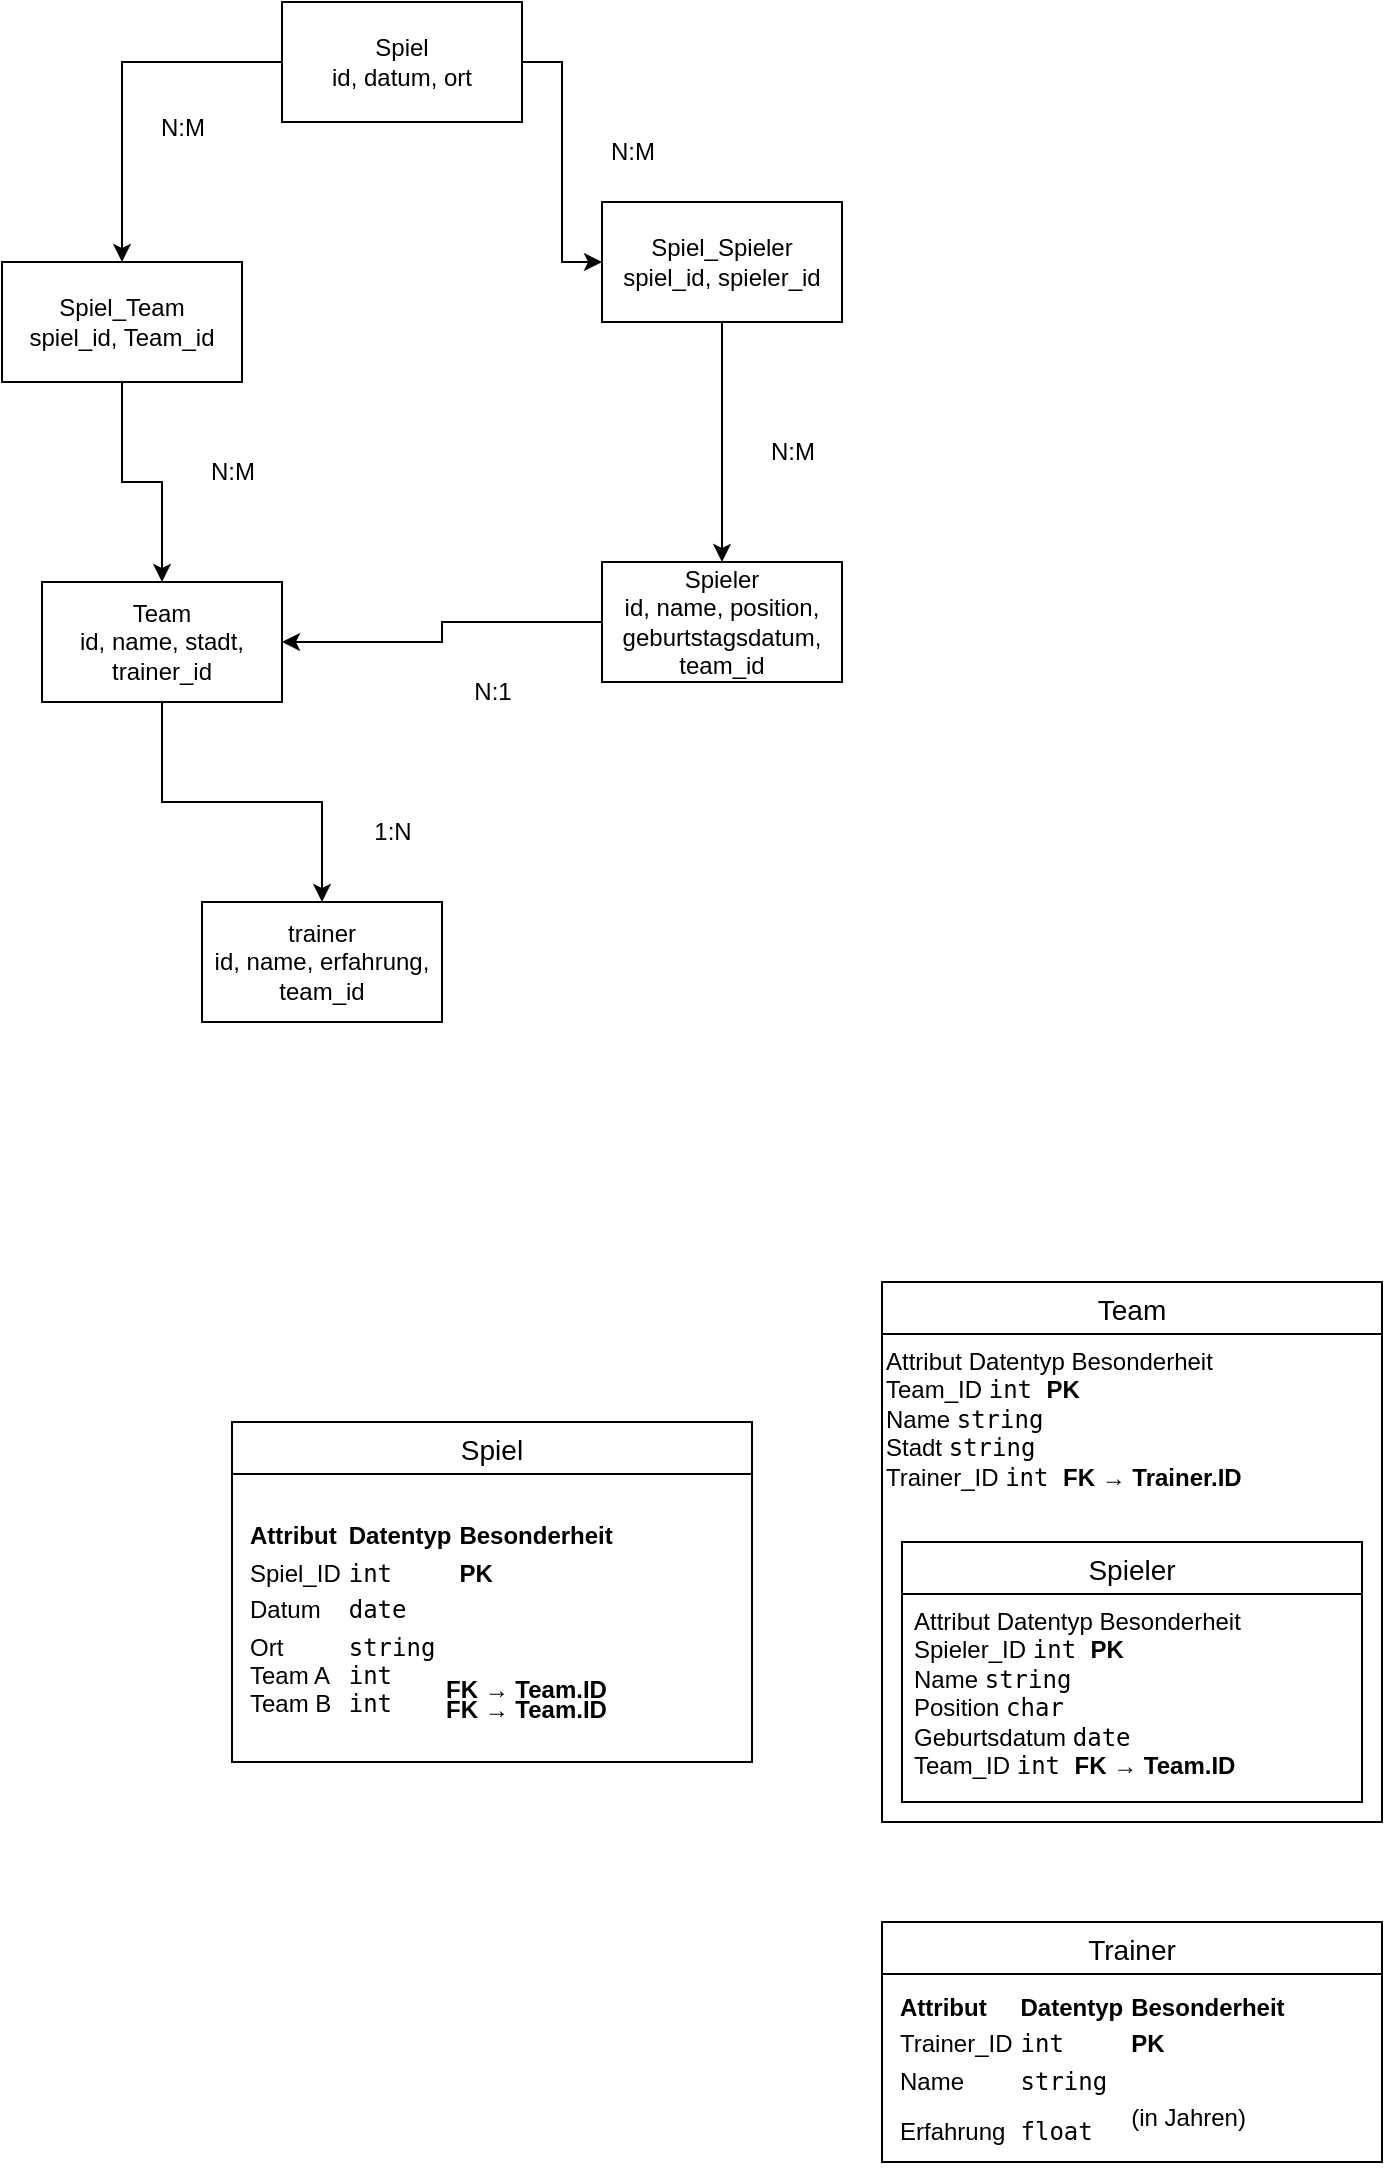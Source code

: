 <mxfile version="26.0.16">
  <diagram name="Seite-1" id="RyP2TP2mbquq_PIOVLge">
    <mxGraphModel dx="985" dy="581" grid="1" gridSize="10" guides="1" tooltips="1" connect="1" arrows="1" fold="1" page="1" pageScale="1" pageWidth="827" pageHeight="1169" math="0" shadow="0">
      <root>
        <mxCell id="0" />
        <mxCell id="1" parent="0" />
        <mxCell id="1W1-7F1AiF6YoNYNXee2-1" value="" style="edgeStyle=orthogonalEdgeStyle;rounded=0;orthogonalLoop=1;jettySize=auto;html=1;" edge="1" parent="1" source="N58Ag7LRtHY7RUleNqqV-1" target="N58Ag7LRtHY7RUleNqqV-2">
          <mxGeometry relative="1" as="geometry" />
        </mxCell>
        <mxCell id="1W1-7F1AiF6YoNYNXee2-4" style="edgeStyle=orthogonalEdgeStyle;rounded=0;orthogonalLoop=1;jettySize=auto;html=1;entryX=0;entryY=0.5;entryDx=0;entryDy=0;" edge="1" parent="1" source="N58Ag7LRtHY7RUleNqqV-1" target="N58Ag7LRtHY7RUleNqqV-5">
          <mxGeometry relative="1" as="geometry" />
        </mxCell>
        <mxCell id="N58Ag7LRtHY7RUleNqqV-1" value="Spiel&lt;div&gt;id, datum, ort&lt;/div&gt;" style="rounded=0;whiteSpace=wrap;html=1;" parent="1" vertex="1">
          <mxGeometry x="180" y="30" width="120" height="60" as="geometry" />
        </mxCell>
        <mxCell id="1W1-7F1AiF6YoNYNXee2-2" value="" style="edgeStyle=orthogonalEdgeStyle;rounded=0;orthogonalLoop=1;jettySize=auto;html=1;" edge="1" parent="1" source="N58Ag7LRtHY7RUleNqqV-2" target="N58Ag7LRtHY7RUleNqqV-3">
          <mxGeometry relative="1" as="geometry" />
        </mxCell>
        <mxCell id="N58Ag7LRtHY7RUleNqqV-2" value="Spiel_Team&lt;div&gt;spiel_id, Team_id&lt;/div&gt;" style="rounded=0;whiteSpace=wrap;html=1;" parent="1" vertex="1">
          <mxGeometry x="40" y="160" width="120" height="60" as="geometry" />
        </mxCell>
        <mxCell id="1W1-7F1AiF6YoNYNXee2-3" value="" style="edgeStyle=orthogonalEdgeStyle;rounded=0;orthogonalLoop=1;jettySize=auto;html=1;" edge="1" parent="1" source="N58Ag7LRtHY7RUleNqqV-3" target="N58Ag7LRtHY7RUleNqqV-4">
          <mxGeometry relative="1" as="geometry" />
        </mxCell>
        <mxCell id="N58Ag7LRtHY7RUleNqqV-3" value="Team&lt;div&gt;id, name, stadt, trainer_id&lt;/div&gt;" style="rounded=0;whiteSpace=wrap;html=1;" parent="1" vertex="1">
          <mxGeometry x="60" y="320" width="120" height="60" as="geometry" />
        </mxCell>
        <mxCell id="N58Ag7LRtHY7RUleNqqV-4" value="trainer&lt;div&gt;id, name, erfahrung, team_id&lt;/div&gt;" style="rounded=0;whiteSpace=wrap;html=1;" parent="1" vertex="1">
          <mxGeometry x="140" y="480" width="120" height="60" as="geometry" />
        </mxCell>
        <mxCell id="1W1-7F1AiF6YoNYNXee2-5" style="edgeStyle=orthogonalEdgeStyle;rounded=0;orthogonalLoop=1;jettySize=auto;html=1;" edge="1" parent="1" source="N58Ag7LRtHY7RUleNqqV-5" target="N58Ag7LRtHY7RUleNqqV-6">
          <mxGeometry relative="1" as="geometry" />
        </mxCell>
        <mxCell id="N58Ag7LRtHY7RUleNqqV-5" value="Spiel_Spieler&lt;div&gt;spiel_id, spieler_id&lt;/div&gt;" style="rounded=0;whiteSpace=wrap;html=1;" parent="1" vertex="1">
          <mxGeometry x="340" y="130" width="120" height="60" as="geometry" />
        </mxCell>
        <mxCell id="1W1-7F1AiF6YoNYNXee2-6" style="edgeStyle=orthogonalEdgeStyle;rounded=0;orthogonalLoop=1;jettySize=auto;html=1;entryX=1;entryY=0.5;entryDx=0;entryDy=0;" edge="1" parent="1" source="N58Ag7LRtHY7RUleNqqV-6" target="N58Ag7LRtHY7RUleNqqV-3">
          <mxGeometry relative="1" as="geometry" />
        </mxCell>
        <mxCell id="N58Ag7LRtHY7RUleNqqV-6" value="Spieler&lt;div&gt;id, name, position, geburtstagsdatum, team_id&lt;/div&gt;" style="rounded=0;whiteSpace=wrap;html=1;" parent="1" vertex="1">
          <mxGeometry x="340" y="310" width="120" height="60" as="geometry" />
        </mxCell>
        <mxCell id="1W1-7F1AiF6YoNYNXee2-7" value="N:M" style="text;html=1;align=center;verticalAlign=middle;resizable=0;points=[];autosize=1;strokeColor=none;fillColor=none;" vertex="1" parent="1">
          <mxGeometry x="105" y="78" width="50" height="30" as="geometry" />
        </mxCell>
        <mxCell id="1W1-7F1AiF6YoNYNXee2-8" value="N:M" style="text;html=1;align=center;verticalAlign=middle;resizable=0;points=[];autosize=1;strokeColor=none;fillColor=none;" vertex="1" parent="1">
          <mxGeometry x="330" y="90" width="50" height="30" as="geometry" />
        </mxCell>
        <mxCell id="1W1-7F1AiF6YoNYNXee2-9" value="N:M" style="text;html=1;align=center;verticalAlign=middle;resizable=0;points=[];autosize=1;strokeColor=none;fillColor=none;" vertex="1" parent="1">
          <mxGeometry x="410" y="240" width="50" height="30" as="geometry" />
        </mxCell>
        <mxCell id="1W1-7F1AiF6YoNYNXee2-10" value="N:1" style="text;html=1;align=center;verticalAlign=middle;resizable=0;points=[];autosize=1;strokeColor=none;fillColor=none;" vertex="1" parent="1">
          <mxGeometry x="265" y="360" width="40" height="30" as="geometry" />
        </mxCell>
        <mxCell id="1W1-7F1AiF6YoNYNXee2-11" value="1:N" style="text;html=1;align=center;verticalAlign=middle;resizable=0;points=[];autosize=1;strokeColor=none;fillColor=none;" vertex="1" parent="1">
          <mxGeometry x="215" y="430" width="40" height="30" as="geometry" />
        </mxCell>
        <mxCell id="1W1-7F1AiF6YoNYNXee2-12" value="N:M" style="text;html=1;align=center;verticalAlign=middle;resizable=0;points=[];autosize=1;strokeColor=none;fillColor=none;" vertex="1" parent="1">
          <mxGeometry x="130" y="250" width="50" height="30" as="geometry" />
        </mxCell>
        <mxCell id="1W1-7F1AiF6YoNYNXee2-55" value="Team" style="swimlane;fontStyle=0;childLayout=stackLayout;horizontal=1;startSize=26;horizontalStack=0;resizeParent=1;resizeParentMax=0;resizeLast=0;collapsible=1;marginBottom=0;align=center;fontSize=14;" vertex="1" parent="1">
          <mxGeometry x="480" y="670" width="250" height="270" as="geometry" />
        </mxCell>
        <mxCell id="1W1-7F1AiF6YoNYNXee2-80" value="Attribut Datentyp Besonderheit&lt;div&gt;Team_ID&amp;nbsp;&lt;code data-end=&quot;1075&quot; data-start=&quot;1070&quot; style=&quot;forced-color-adjust: none;&quot;&gt;int&amp;nbsp;&lt;/code&gt;&lt;strong data-end=&quot;1090&quot; data-start=&quot;1084&quot; style=&quot;forced-color-adjust: none;&quot;&gt;PK&lt;/strong&gt;&lt;/div&gt;&lt;div&gt;Name&amp;nbsp;&lt;code data-end=&quot;1136&quot; data-start=&quot;1128&quot; style=&quot;forced-color-adjust: none;&quot;&gt;string&amp;nbsp;&lt;/code&gt;&lt;/div&gt;&lt;div&gt;Stadt&amp;nbsp;&lt;code style=&quot;background-color: transparent; color: light-dark(rgb(0, 0, 0), rgb(255, 255, 255));&quot; data-end=&quot;1193&quot; data-start=&quot;1185&quot;&gt;string&lt;/code&gt;&lt;/div&gt;&lt;div&gt;&lt;span style=&quot;background-color: transparent; color: light-dark(rgb(0, 0, 0), rgb(255, 255, 255));&quot;&gt;Trainer_ID&amp;nbsp;&lt;/span&gt;&lt;code style=&quot;background-color: transparent; color: light-dark(rgb(0, 0, 0), rgb(255, 255, 255));&quot; data-end=&quot;1247&quot; data-start=&quot;1242&quot;&gt;int&amp;nbsp;&lt;/code&gt;&lt;strong style=&quot;background-color: transparent; color: light-dark(rgb(0, 0, 0), rgb(255, 255, 255));&quot; data-end=&quot;1275&quot; data-start=&quot;1256&quot;&gt;FK → Trainer.ID&lt;/strong&gt;&lt;/div&gt;" style="text;whiteSpace=wrap;html=1;" vertex="1" parent="1W1-7F1AiF6YoNYNXee2-55">
          <mxGeometry y="26" width="250" height="244" as="geometry" />
        </mxCell>
        <mxCell id="1W1-7F1AiF6YoNYNXee2-63" value="Spieler" style="swimlane;fontStyle=0;childLayout=stackLayout;horizontal=1;startSize=26;horizontalStack=0;resizeParent=1;resizeParentMax=0;resizeLast=0;collapsible=1;marginBottom=0;align=center;fontSize=14;" vertex="1" parent="1">
          <mxGeometry x="490" y="800" width="230" height="130" as="geometry" />
        </mxCell>
        <mxCell id="1W1-7F1AiF6YoNYNXee2-64" value="Attribut Datentyp Besonderheit Spieler_ID&amp;nbsp;&lt;code data-end=&quot;649&quot; data-start=&quot;644&quot;&gt;int&amp;nbsp;&lt;/code&gt;&lt;strong data-end=&quot;664&quot; data-start=&quot;658&quot;&gt;PK&lt;/strong&gt;&lt;div&gt;&lt;span style=&quot;background-color: transparent; color: light-dark(rgb(0, 0, 0), rgb(255, 255, 255));&quot;&gt;Name&amp;nbsp;&lt;/span&gt;&lt;code style=&quot;background-color: transparent; color: light-dark(rgb(0, 0, 0), rgb(255, 255, 255));&quot; data-end=&quot;710&quot; data-start=&quot;702&quot;&gt;string&amp;nbsp;&lt;/code&gt;&lt;/div&gt;&lt;div&gt;&lt;span style=&quot;background-color: transparent; color: light-dark(rgb(0, 0, 0), rgb(255, 255, 255));&quot;&gt;Position&amp;nbsp;&lt;/span&gt;&lt;code style=&quot;background-color: transparent; color: light-dark(rgb(0, 0, 0), rgb(255, 255, 255));&quot; data-end=&quot;765&quot; data-start=&quot;759&quot;&gt;char&lt;/code&gt;&lt;/div&gt;&lt;div&gt;&lt;span style=&quot;background-color: transparent; color: light-dark(rgb(0, 0, 0), rgb(255, 255, 255));&quot;&gt;Geburtsdatum&amp;nbsp;&lt;/span&gt;&lt;code style=&quot;background-color: transparent; color: light-dark(rgb(0, 0, 0), rgb(255, 255, 255));&quot; data-end=&quot;823&quot; data-start=&quot;817&quot;&gt;date&lt;/code&gt;&lt;/div&gt;&lt;div&gt;&lt;span style=&quot;background-color: transparent; color: light-dark(rgb(0, 0, 0), rgb(255, 255, 255));&quot;&gt;Team_ID&amp;nbsp;&lt;/span&gt;&lt;code style=&quot;background-color: transparent; color: light-dark(rgb(0, 0, 0), rgb(255, 255, 255));&quot; data-end=&quot;879&quot; data-start=&quot;874&quot;&gt;int&amp;nbsp;&lt;/code&gt;&lt;strong style=&quot;background-color: transparent; color: light-dark(rgb(0, 0, 0), rgb(255, 255, 255));&quot; data-end=&quot;904&quot; data-start=&quot;888&quot;&gt;FK → Team.ID&lt;/strong&gt;&lt;/div&gt;" style="text;strokeColor=none;fillColor=none;spacingLeft=4;spacingRight=4;overflow=hidden;rotatable=0;points=[[0,0.5],[1,0.5]];portConstraint=eastwest;fontSize=12;whiteSpace=wrap;html=1;" vertex="1" parent="1W1-7F1AiF6YoNYNXee2-63">
          <mxGeometry y="26" width="230" height="104" as="geometry" />
        </mxCell>
        <mxCell id="1W1-7F1AiF6YoNYNXee2-67" value="Trainer" style="swimlane;fontStyle=0;childLayout=stackLayout;horizontal=1;startSize=26;horizontalStack=0;resizeParent=1;resizeParentMax=0;resizeLast=0;collapsible=1;marginBottom=0;align=center;fontSize=14;" vertex="1" parent="1">
          <mxGeometry x="480" y="990" width="250" height="120" as="geometry" />
        </mxCell>
        <mxCell id="1W1-7F1AiF6YoNYNXee2-68" value="&lt;table data-start=&quot;1304&quot; data-end=&quot;1592&quot;&gt;&lt;thead data-start=&quot;1304&quot; data-end=&quot;1360&quot;&gt;&lt;tr data-start=&quot;1304&quot; data-end=&quot;1360&quot;&gt;&lt;th data-start=&quot;1304&quot; data-end=&quot;1322&quot;&gt;Attribut&lt;/th&gt;&lt;th data-start=&quot;1322&quot; data-end=&quot;1336&quot;&gt;Datentyp&lt;/th&gt;&lt;th data-start=&quot;1336&quot; data-end=&quot;1360&quot;&gt;Besonderheit&lt;/th&gt;&lt;/tr&gt;&lt;/thead&gt;&lt;tbody data-start=&quot;1420&quot; data-end=&quot;1592&quot;&gt;&lt;tr data-start=&quot;1420&quot; data-end=&quot;1477&quot;&gt;&lt;td&gt;Trainer_ID&lt;/td&gt;&lt;td&gt;&lt;code data-start=&quot;1441&quot; data-end=&quot;1446&quot;&gt;int&lt;/code&gt;&lt;/td&gt;&lt;td&gt;&lt;strong data-start=&quot;1455&quot; data-end=&quot;1461&quot;&gt;PK&lt;/strong&gt;&lt;/td&gt;&lt;/tr&gt;&lt;tr data-start=&quot;1478&quot; data-end=&quot;1534&quot;&gt;&lt;td&gt;Name&lt;/td&gt;&lt;td&gt;&lt;code data-start=&quot;1499&quot; data-end=&quot;1507&quot;&gt;string&lt;/code&gt;&lt;/td&gt;&lt;td&gt;&lt;/td&gt;&lt;/tr&gt;&lt;tr data-start=&quot;1535&quot; data-end=&quot;1592&quot;&gt;&lt;td&gt;Erfahrung&lt;/td&gt;&lt;td&gt;&lt;code data-start=&quot;1556&quot; data-end=&quot;1563&quot;&gt;float&lt;/code&gt;&lt;/td&gt;&lt;td&gt;(in Jahren)&lt;br&gt;&lt;br&gt;&lt;/td&gt;&lt;/tr&gt;&lt;/tbody&gt;&lt;/table&gt;" style="text;strokeColor=none;fillColor=none;spacingLeft=4;spacingRight=4;overflow=hidden;rotatable=0;points=[[0,0.5],[1,0.5]];portConstraint=eastwest;fontSize=12;whiteSpace=wrap;html=1;" vertex="1" parent="1W1-7F1AiF6YoNYNXee2-67">
          <mxGeometry y="26" width="250" height="94" as="geometry" />
        </mxCell>
        <mxCell id="1W1-7F1AiF6YoNYNXee2-71" value="Spiel" style="swimlane;fontStyle=0;childLayout=stackLayout;horizontal=1;startSize=26;horizontalStack=0;resizeParent=1;resizeParentMax=0;resizeLast=0;collapsible=1;marginBottom=0;align=center;fontSize=14;" vertex="1" parent="1">
          <mxGeometry x="155" y="740" width="260" height="170" as="geometry" />
        </mxCell>
        <mxCell id="1W1-7F1AiF6YoNYNXee2-74" value="&lt;br&gt;&lt;div&gt;&lt;table data-start=&quot;1616&quot; data-end=&quot;1903&quot;&gt;&lt;thead data-start=&quot;1616&quot; data-end=&quot;1672&quot;&gt;&lt;tr data-start=&quot;1616&quot; data-end=&quot;1672&quot;&gt;&lt;th data-start=&quot;1616&quot; data-end=&quot;1634&quot;&gt;Attribut&lt;/th&gt;&lt;th data-start=&quot;1634&quot; data-end=&quot;1648&quot;&gt;Datentyp&lt;/th&gt;&lt;th data-start=&quot;1648&quot; data-end=&quot;1672&quot;&gt;Besonderheit&lt;/th&gt;&lt;/tr&gt;&lt;/thead&gt;&lt;tbody data-start=&quot;1732&quot; data-end=&quot;1903&quot;&gt;&lt;tr data-start=&quot;1732&quot; data-end=&quot;1789&quot;&gt;&lt;td&gt;Spiel_ID&lt;/td&gt;&lt;td&gt;&lt;code data-start=&quot;1753&quot; data-end=&quot;1758&quot;&gt;int&lt;/code&gt;&lt;/td&gt;&lt;td&gt;&lt;strong data-start=&quot;1767&quot; data-end=&quot;1773&quot;&gt;PK&lt;/strong&gt;&lt;/td&gt;&lt;/tr&gt;&lt;tr data-start=&quot;1790&quot; data-end=&quot;1846&quot;&gt;&lt;td&gt;Datum&lt;/td&gt;&lt;td&gt;&lt;code data-start=&quot;1811&quot; data-end=&quot;1817&quot;&gt;date&lt;/code&gt;&lt;/td&gt;&lt;td&gt;&amp;nbsp;&lt;/td&gt;&lt;/tr&gt;&lt;tr data-start=&quot;1847&quot; data-end=&quot;1903&quot;&gt;&lt;td&gt;Ort&lt;br&gt;Team A&lt;br&gt;Team B&amp;nbsp;&lt;/td&gt;&lt;td&gt;&lt;code data-start=&quot;1868&quot; data-end=&quot;1876&quot;&gt;string&lt;br&gt;int&lt;br&gt;int&lt;/code&gt;&lt;/td&gt;&lt;/tr&gt;&lt;/tbody&gt;&lt;/table&gt;&lt;/div&gt;" style="text;strokeColor=none;fillColor=none;spacingLeft=4;spacingRight=4;overflow=hidden;rotatable=0;points=[[0,0.5],[1,0.5]];portConstraint=eastwest;fontSize=12;whiteSpace=wrap;html=1;" vertex="1" parent="1W1-7F1AiF6YoNYNXee2-71">
          <mxGeometry y="26" width="260" height="144" as="geometry" />
        </mxCell>
        <mxCell id="1W1-7F1AiF6YoNYNXee2-81" value="&lt;strong data-start=&quot;888&quot; data-end=&quot;904&quot; style=&quot;forced-color-adjust: none; color: light-dark(rgb(0, 0, 0), rgb(255, 255, 255)); font-family: Helvetica; font-size: 12px; font-style: normal; font-variant-ligatures: normal; font-variant-caps: normal; letter-spacing: normal; orphans: 2; text-align: left; text-indent: 0px; text-transform: none; widows: 2; word-spacing: 0px; -webkit-text-stroke-width: 0px; white-space: normal; background-color: transparent; text-decoration-thickness: initial; text-decoration-style: initial; text-decoration-color: initial;&quot;&gt;FK → Team.ID&lt;/strong&gt;" style="text;whiteSpace=wrap;html=1;" vertex="1" parent="1">
          <mxGeometry x="260" y="860" width="107" height="40" as="geometry" />
        </mxCell>
        <mxCell id="1W1-7F1AiF6YoNYNXee2-82" value="&lt;strong data-start=&quot;888&quot; data-end=&quot;904&quot; style=&quot;forced-color-adjust: none; color: light-dark(rgb(0, 0, 0), rgb(255, 255, 255)); font-family: Helvetica; font-size: 12px; font-style: normal; font-variant-ligatures: normal; font-variant-caps: normal; letter-spacing: normal; orphans: 2; text-align: left; text-indent: 0px; text-transform: none; widows: 2; word-spacing: 0px; -webkit-text-stroke-width: 0px; white-space: normal; background-color: transparent; text-decoration-thickness: initial; text-decoration-style: initial; text-decoration-color: initial;&quot;&gt;FK → Team.ID&lt;/strong&gt;" style="text;whiteSpace=wrap;html=1;" vertex="1" parent="1">
          <mxGeometry x="260" y="870" width="107" height="40" as="geometry" />
        </mxCell>
      </root>
    </mxGraphModel>
  </diagram>
</mxfile>
